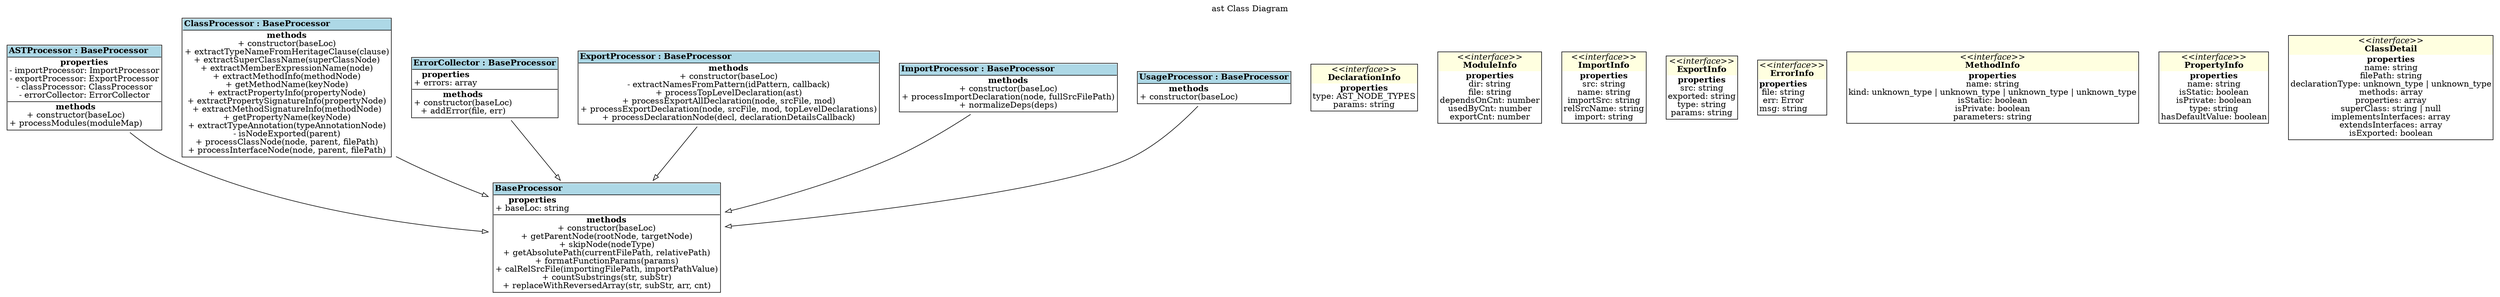 digraph {label="ast Class Diagram";
labelloc="t";
"ASTProcessor" [shape=none, label=<<TABLE cellspacing="0" cellborder="0" align="left">
<TR><TD align="left" bgcolor="lightblue"><B>ASTProcessor : BaseProcessor</B></TD></TR>
<TR><TD BORDER="1" SIDES="T" align="left"><B>properties</B><BR/>
- importProcessor: ImportProcessor<BR/>
- exportProcessor: ExportProcessor<BR/>
- classProcessor: ClassProcessor<BR/>
- errorCollector: ErrorCollector<BR/>
</TD></TR>
<TR><TD BORDER="1" SIDES="T" align="left"><B>methods</B><BR/>
+ constructor(baseLoc)<BR/>
+ processModules(moduleMap)<BR/>
</TD></TR>
</TABLE>>];
"ASTProcessor"->"BaseProcessor" [arrowhead=empty, style=solid];

"BaseProcessor" [shape=none, label=<<TABLE cellspacing="0" cellborder="0" align="left">
<TR><TD align="left" bgcolor="lightblue"><B>BaseProcessor</B></TD></TR>
<TR><TD BORDER="1" SIDES="T" align="left"><B>properties</B><BR/>
+ baseLoc: string<BR/>
</TD></TR>
<TR><TD BORDER="1" SIDES="T" align="left"><B>methods</B><BR/>
+ constructor(baseLoc)<BR/>
+ getParentNode(rootNode, targetNode)<BR/>
+ skipNode(nodeType)<BR/>
+ getAbsolutePath(currentFilePath, relativePath)<BR/>
+ formatFunctionParams(params)<BR/>
+ calRelSrcFile(importingFilePath, importPathValue)<BR/>
+ countSubstrings(str, subStr)<BR/>
+ replaceWithReversedArray(str, subStr, arr, cnt)<BR/>
</TD></TR>
</TABLE>>];

"ClassProcessor" [shape=none, label=<<TABLE cellspacing="0" cellborder="0" align="left">
<TR><TD align="left" bgcolor="lightblue"><B>ClassProcessor : BaseProcessor</B></TD></TR>
<TR><TD BORDER="1" SIDES="T" align="left"><B>methods</B><BR/>
+ constructor(baseLoc)<BR/>
+ extractTypeNameFromHeritageClause(clause)<BR/>
+ extractSuperClassName(superClassNode)<BR/>
+ extractMemberExpressionName(node)<BR/>
+ extractMethodInfo(methodNode)<BR/>
+ getMethodName(keyNode)<BR/>
+ extractPropertyInfo(propertyNode)<BR/>
+ extractPropertySignatureInfo(propertyNode)<BR/>
+ extractMethodSignatureInfo(methodNode)<BR/>
+ getPropertyName(keyNode)<BR/>
+ extractTypeAnnotation(typeAnnotationNode)<BR/>
- isNodeExported(parent)<BR/>
+ processClassNode(node, parent, filePath)<BR/>
+ processInterfaceNode(node, parent, filePath)<BR/>
</TD></TR>
</TABLE>>];
"ClassProcessor"->"BaseProcessor" [arrowhead=empty, style=solid];

"ErrorCollector" [shape=none, label=<<TABLE cellspacing="0" cellborder="0" align="left">
<TR><TD align="left" bgcolor="lightblue"><B>ErrorCollector : BaseProcessor</B></TD></TR>
<TR><TD BORDER="1" SIDES="T" align="left"><B>properties</B><BR/>
+ errors: array<BR/>
</TD></TR>
<TR><TD BORDER="1" SIDES="T" align="left"><B>methods</B><BR/>
+ constructor(baseLoc)<BR/>
+ addError(file, err)<BR/>
</TD></TR>
</TABLE>>];
"ErrorCollector"->"BaseProcessor" [arrowhead=empty, style=solid];

"DeclarationInfo" [shape=none, label=<<TABLE cellspacing="0" cellborder="0" align="left">
<TR><TD align="center" bgcolor="lightyellow"><I>&lt;&lt;interface&gt;&gt;</I><BR/><B>DeclarationInfo</B></TD></TR>
<TR><TD align="left"><B>properties</B><BR/>
type: AST_NODE_TYPES<BR/>
params: string<BR/>
</TD></TR>
</TABLE>>];

"ExportProcessor" [shape=none, label=<<TABLE cellspacing="0" cellborder="0" align="left">
<TR><TD align="left" bgcolor="lightblue"><B>ExportProcessor : BaseProcessor</B></TD></TR>
<TR><TD BORDER="1" SIDES="T" align="left"><B>methods</B><BR/>
+ constructor(baseLoc)<BR/>
- extractNamesFromPattern(idPattern, callback)<BR/>
+ processTopLevelDeclaration(ast)<BR/>
+ processExportAllDeclaration(node, srcFile, mod)<BR/>
+ processExportDeclaration(node, srcFile, mod, topLevelDeclarations)<BR/>
+ processDeclarationNode(decl, declarationDetailsCallback)<BR/>
</TD></TR>
</TABLE>>];
"ExportProcessor"->"BaseProcessor" [arrowhead=empty, style=solid];

"ImportProcessor" [shape=none, label=<<TABLE cellspacing="0" cellborder="0" align="left">
<TR><TD align="left" bgcolor="lightblue"><B>ImportProcessor : BaseProcessor</B></TD></TR>
<TR><TD BORDER="1" SIDES="T" align="left"><B>methods</B><BR/>
+ constructor(baseLoc)<BR/>
+ processImportDeclaration(node, fullSrcFilePath)<BR/>
+ normalizeDeps(deps)<BR/>
</TD></TR>
</TABLE>>];
"ImportProcessor"->"BaseProcessor" [arrowhead=empty, style=solid];

"ModuleInfo" [shape=none, label=<<TABLE cellspacing="0" cellborder="0" align="left">
<TR><TD align="center" bgcolor="lightyellow"><I>&lt;&lt;interface&gt;&gt;</I><BR/><B>ModuleInfo</B></TD></TR>
<TR><TD align="left"><B>properties</B><BR/>
dir: string<BR/>
file: string<BR/>
dependsOnCnt: number<BR/>
usedByCnt: number<BR/>
exportCnt: number<BR/>
</TD></TR>
</TABLE>>];

"ImportInfo" [shape=none, label=<<TABLE cellspacing="0" cellborder="0" align="left">
<TR><TD align="center" bgcolor="lightyellow"><I>&lt;&lt;interface&gt;&gt;</I><BR/><B>ImportInfo</B></TD></TR>
<TR><TD align="left"><B>properties</B><BR/>
src: string<BR/>
name: string<BR/>
importSrc: string<BR/>
relSrcName: string<BR/>
import: string<BR/>
</TD></TR>
</TABLE>>];

"ExportInfo" [shape=none, label=<<TABLE cellspacing="0" cellborder="0" align="left">
<TR><TD align="center" bgcolor="lightyellow"><I>&lt;&lt;interface&gt;&gt;</I><BR/><B>ExportInfo</B></TD></TR>
<TR><TD align="left"><B>properties</B><BR/>
src: string<BR/>
exported: string<BR/>
type: string<BR/>
params: string<BR/>
</TD></TR>
</TABLE>>];

"ErrorInfo" [shape=none, label=<<TABLE cellspacing="0" cellborder="0" align="left">
<TR><TD align="center" bgcolor="lightyellow"><I>&lt;&lt;interface&gt;&gt;</I><BR/><B>ErrorInfo</B></TD></TR>
<TR><TD align="left"><B>properties</B><BR/>
file: string<BR/>
err: Error<BR/>
msg: string<BR/>
</TD></TR>
</TABLE>>];

"MethodInfo" [shape=none, label=<<TABLE cellspacing="0" cellborder="0" align="left">
<TR><TD align="center" bgcolor="lightyellow"><I>&lt;&lt;interface&gt;&gt;</I><BR/><B>MethodInfo</B></TD></TR>
<TR><TD align="left"><B>properties</B><BR/>
name: string<BR/>
kind: unknown_type | unknown_type | unknown_type | unknown_type<BR/>
isStatic: boolean<BR/>
isPrivate: boolean<BR/>
parameters: string<BR/>
</TD></TR>
</TABLE>>];

"PropertyInfo" [shape=none, label=<<TABLE cellspacing="0" cellborder="0" align="left">
<TR><TD align="center" bgcolor="lightyellow"><I>&lt;&lt;interface&gt;&gt;</I><BR/><B>PropertyInfo</B></TD></TR>
<TR><TD align="left"><B>properties</B><BR/>
name: string<BR/>
isStatic: boolean<BR/>
isPrivate: boolean<BR/>
type: string<BR/>
hasDefaultValue: boolean<BR/>
</TD></TR>
</TABLE>>];

"ClassDetail" [shape=none, label=<<TABLE cellspacing="0" cellborder="0" align="left">
<TR><TD align="center" bgcolor="lightyellow"><I>&lt;&lt;interface&gt;&gt;</I><BR/><B>ClassDetail</B></TD></TR>
<TR><TD align="left"><B>properties</B><BR/>
name: string<BR/>
filePath: string<BR/>
declarationType: unknown_type | unknown_type<BR/>
methods: array<BR/>
properties: array<BR/>
superClass: string | null<BR/>
implementsInterfaces: array<BR/>
extendsInterfaces: array<BR/>
isExported: boolean<BR/>
</TD></TR>
</TABLE>>];

"UsageProcessor" [shape=none, label=<<TABLE cellspacing="0" cellborder="0" align="left">
<TR><TD align="left" bgcolor="lightblue"><B>UsageProcessor : BaseProcessor</B></TD></TR>
<TR><TD BORDER="1" SIDES="T" align="left"><B>methods</B><BR/>
+ constructor(baseLoc)<BR/>
</TD></TR>
</TABLE>>];
"UsageProcessor"->"BaseProcessor" [arrowhead=empty, style=solid];

}
